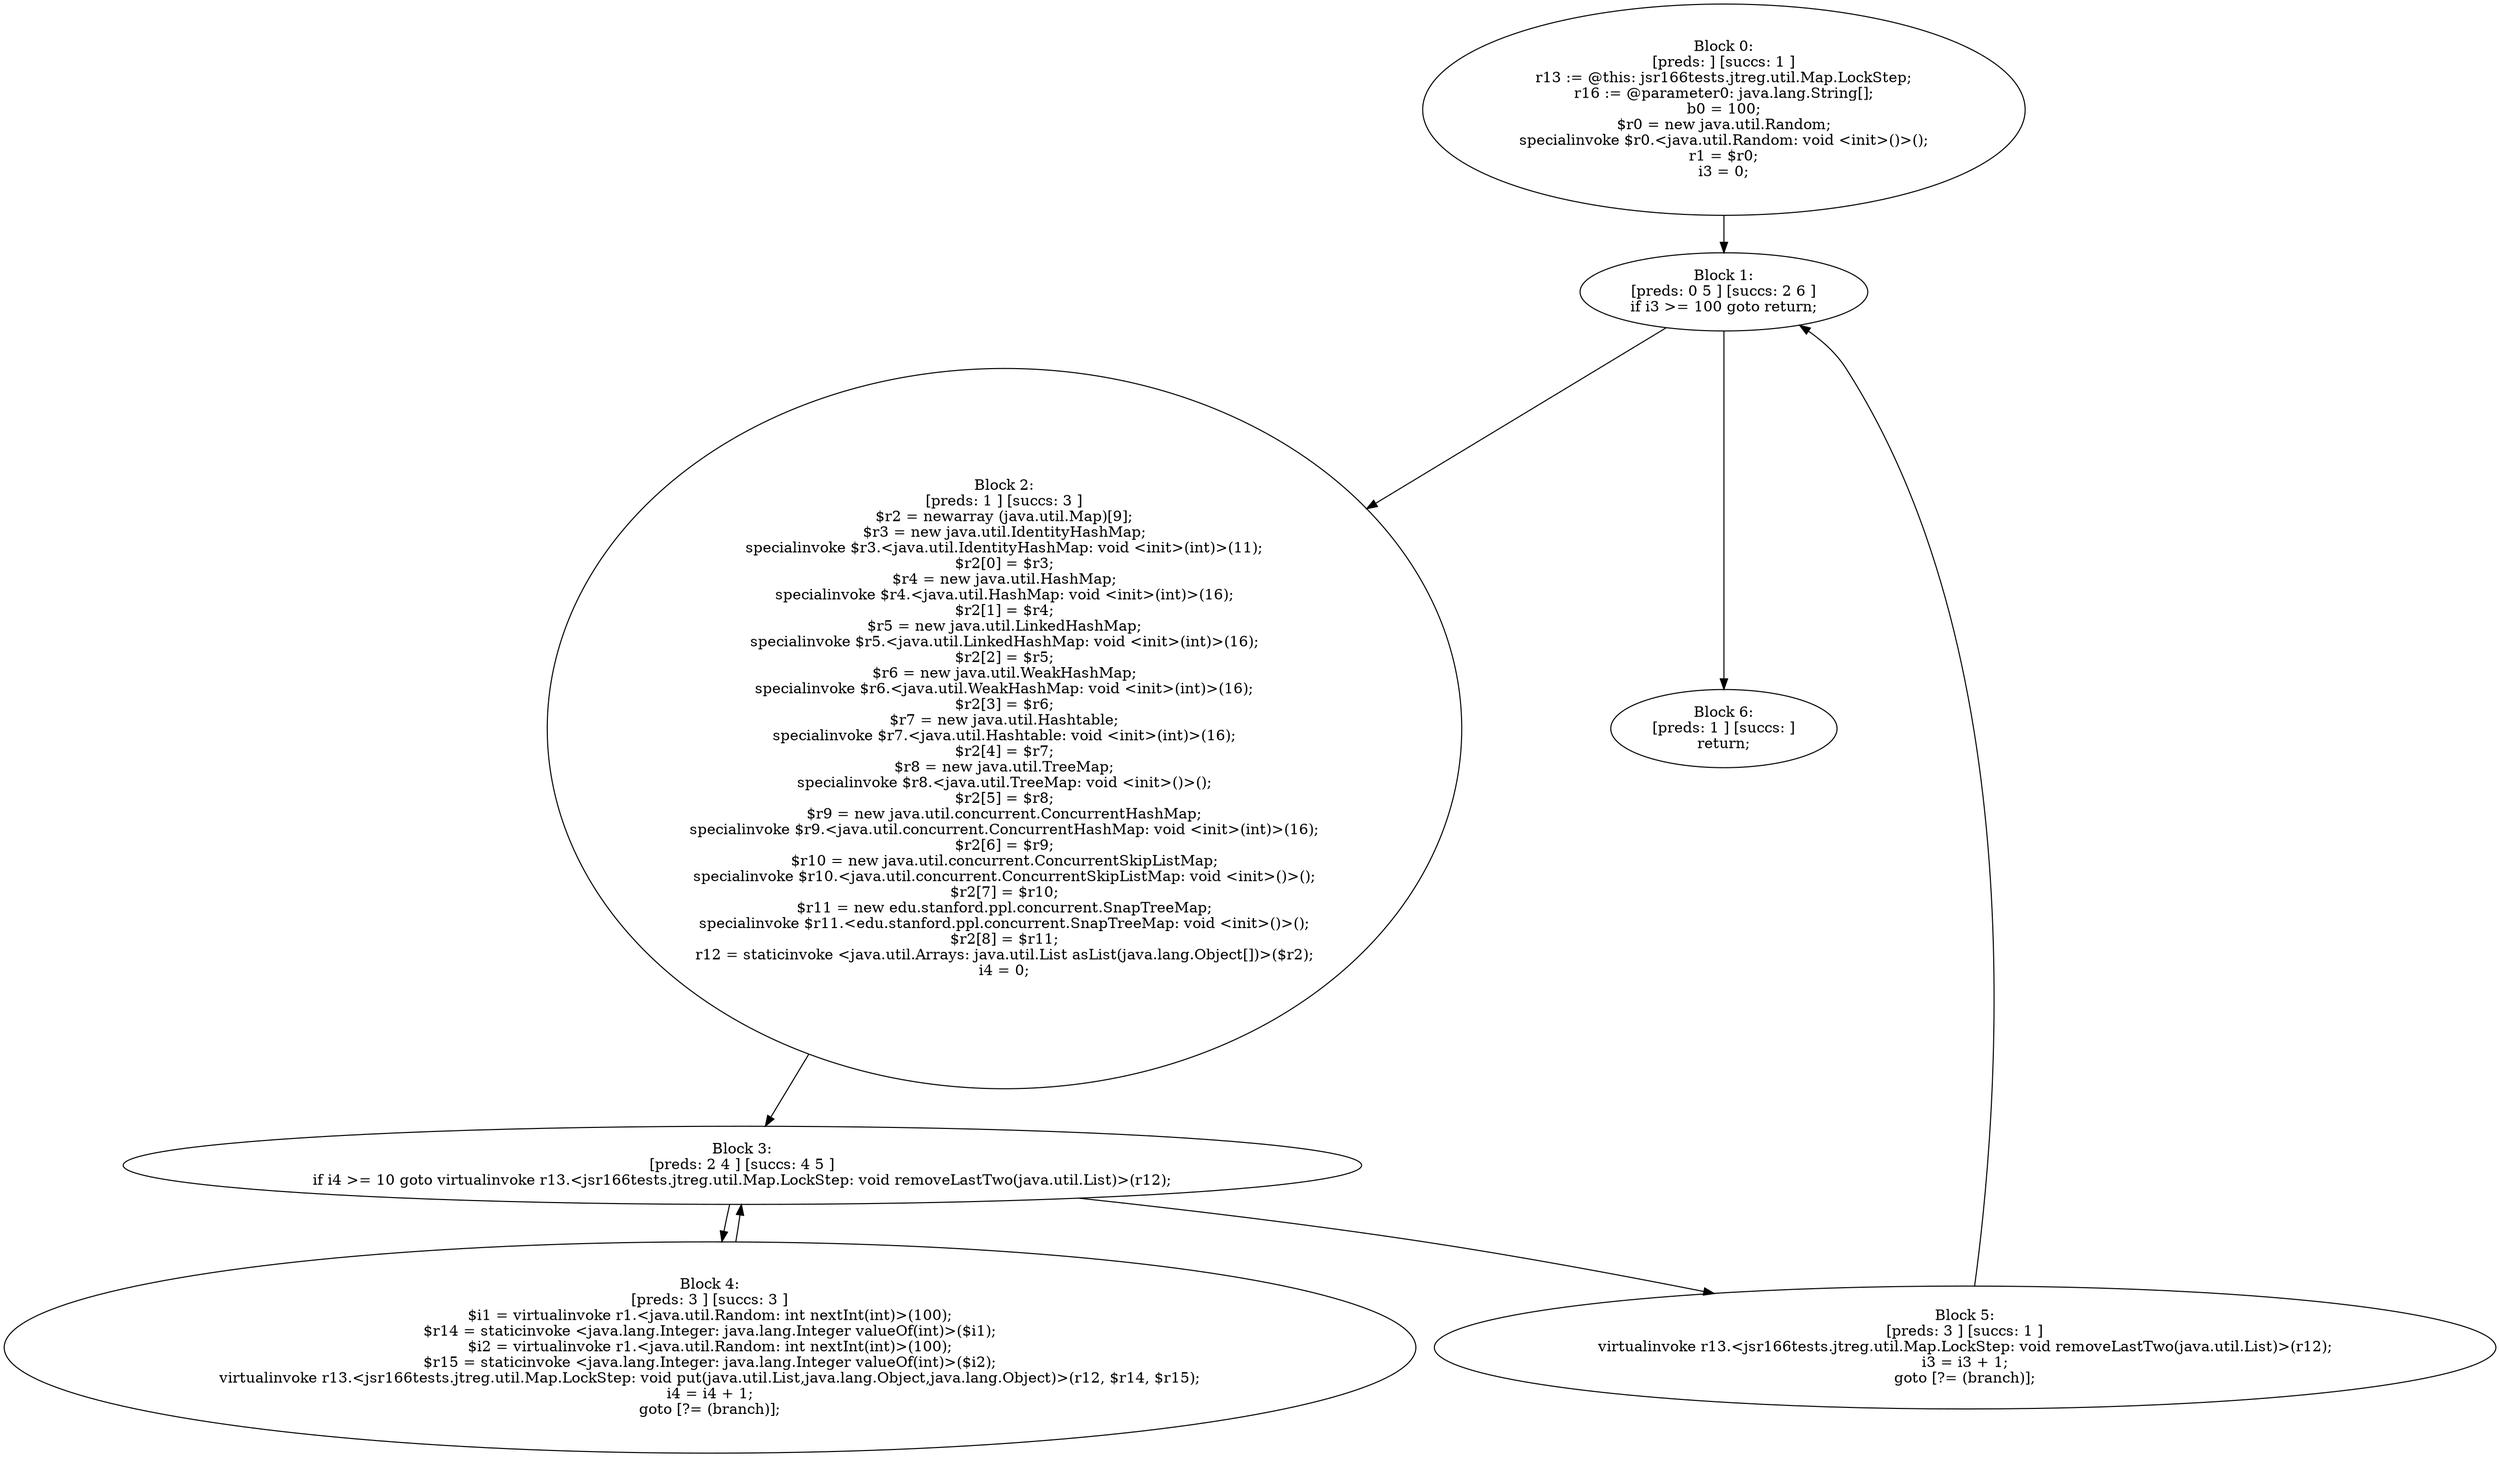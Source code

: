 digraph "unitGraph" {
    "Block 0:
[preds: ] [succs: 1 ]
r13 := @this: jsr166tests.jtreg.util.Map.LockStep;
r16 := @parameter0: java.lang.String[];
b0 = 100;
$r0 = new java.util.Random;
specialinvoke $r0.<java.util.Random: void <init>()>();
r1 = $r0;
i3 = 0;
"
    "Block 1:
[preds: 0 5 ] [succs: 2 6 ]
if i3 >= 100 goto return;
"
    "Block 2:
[preds: 1 ] [succs: 3 ]
$r2 = newarray (java.util.Map)[9];
$r3 = new java.util.IdentityHashMap;
specialinvoke $r3.<java.util.IdentityHashMap: void <init>(int)>(11);
$r2[0] = $r3;
$r4 = new java.util.HashMap;
specialinvoke $r4.<java.util.HashMap: void <init>(int)>(16);
$r2[1] = $r4;
$r5 = new java.util.LinkedHashMap;
specialinvoke $r5.<java.util.LinkedHashMap: void <init>(int)>(16);
$r2[2] = $r5;
$r6 = new java.util.WeakHashMap;
specialinvoke $r6.<java.util.WeakHashMap: void <init>(int)>(16);
$r2[3] = $r6;
$r7 = new java.util.Hashtable;
specialinvoke $r7.<java.util.Hashtable: void <init>(int)>(16);
$r2[4] = $r7;
$r8 = new java.util.TreeMap;
specialinvoke $r8.<java.util.TreeMap: void <init>()>();
$r2[5] = $r8;
$r9 = new java.util.concurrent.ConcurrentHashMap;
specialinvoke $r9.<java.util.concurrent.ConcurrentHashMap: void <init>(int)>(16);
$r2[6] = $r9;
$r10 = new java.util.concurrent.ConcurrentSkipListMap;
specialinvoke $r10.<java.util.concurrent.ConcurrentSkipListMap: void <init>()>();
$r2[7] = $r10;
$r11 = new edu.stanford.ppl.concurrent.SnapTreeMap;
specialinvoke $r11.<edu.stanford.ppl.concurrent.SnapTreeMap: void <init>()>();
$r2[8] = $r11;
r12 = staticinvoke <java.util.Arrays: java.util.List asList(java.lang.Object[])>($r2);
i4 = 0;
"
    "Block 3:
[preds: 2 4 ] [succs: 4 5 ]
if i4 >= 10 goto virtualinvoke r13.<jsr166tests.jtreg.util.Map.LockStep: void removeLastTwo(java.util.List)>(r12);
"
    "Block 4:
[preds: 3 ] [succs: 3 ]
$i1 = virtualinvoke r1.<java.util.Random: int nextInt(int)>(100);
$r14 = staticinvoke <java.lang.Integer: java.lang.Integer valueOf(int)>($i1);
$i2 = virtualinvoke r1.<java.util.Random: int nextInt(int)>(100);
$r15 = staticinvoke <java.lang.Integer: java.lang.Integer valueOf(int)>($i2);
virtualinvoke r13.<jsr166tests.jtreg.util.Map.LockStep: void put(java.util.List,java.lang.Object,java.lang.Object)>(r12, $r14, $r15);
i4 = i4 + 1;
goto [?= (branch)];
"
    "Block 5:
[preds: 3 ] [succs: 1 ]
virtualinvoke r13.<jsr166tests.jtreg.util.Map.LockStep: void removeLastTwo(java.util.List)>(r12);
i3 = i3 + 1;
goto [?= (branch)];
"
    "Block 6:
[preds: 1 ] [succs: ]
return;
"
    "Block 0:
[preds: ] [succs: 1 ]
r13 := @this: jsr166tests.jtreg.util.Map.LockStep;
r16 := @parameter0: java.lang.String[];
b0 = 100;
$r0 = new java.util.Random;
specialinvoke $r0.<java.util.Random: void <init>()>();
r1 = $r0;
i3 = 0;
"->"Block 1:
[preds: 0 5 ] [succs: 2 6 ]
if i3 >= 100 goto return;
";
    "Block 1:
[preds: 0 5 ] [succs: 2 6 ]
if i3 >= 100 goto return;
"->"Block 2:
[preds: 1 ] [succs: 3 ]
$r2 = newarray (java.util.Map)[9];
$r3 = new java.util.IdentityHashMap;
specialinvoke $r3.<java.util.IdentityHashMap: void <init>(int)>(11);
$r2[0] = $r3;
$r4 = new java.util.HashMap;
specialinvoke $r4.<java.util.HashMap: void <init>(int)>(16);
$r2[1] = $r4;
$r5 = new java.util.LinkedHashMap;
specialinvoke $r5.<java.util.LinkedHashMap: void <init>(int)>(16);
$r2[2] = $r5;
$r6 = new java.util.WeakHashMap;
specialinvoke $r6.<java.util.WeakHashMap: void <init>(int)>(16);
$r2[3] = $r6;
$r7 = new java.util.Hashtable;
specialinvoke $r7.<java.util.Hashtable: void <init>(int)>(16);
$r2[4] = $r7;
$r8 = new java.util.TreeMap;
specialinvoke $r8.<java.util.TreeMap: void <init>()>();
$r2[5] = $r8;
$r9 = new java.util.concurrent.ConcurrentHashMap;
specialinvoke $r9.<java.util.concurrent.ConcurrentHashMap: void <init>(int)>(16);
$r2[6] = $r9;
$r10 = new java.util.concurrent.ConcurrentSkipListMap;
specialinvoke $r10.<java.util.concurrent.ConcurrentSkipListMap: void <init>()>();
$r2[7] = $r10;
$r11 = new edu.stanford.ppl.concurrent.SnapTreeMap;
specialinvoke $r11.<edu.stanford.ppl.concurrent.SnapTreeMap: void <init>()>();
$r2[8] = $r11;
r12 = staticinvoke <java.util.Arrays: java.util.List asList(java.lang.Object[])>($r2);
i4 = 0;
";
    "Block 1:
[preds: 0 5 ] [succs: 2 6 ]
if i3 >= 100 goto return;
"->"Block 6:
[preds: 1 ] [succs: ]
return;
";
    "Block 2:
[preds: 1 ] [succs: 3 ]
$r2 = newarray (java.util.Map)[9];
$r3 = new java.util.IdentityHashMap;
specialinvoke $r3.<java.util.IdentityHashMap: void <init>(int)>(11);
$r2[0] = $r3;
$r4 = new java.util.HashMap;
specialinvoke $r4.<java.util.HashMap: void <init>(int)>(16);
$r2[1] = $r4;
$r5 = new java.util.LinkedHashMap;
specialinvoke $r5.<java.util.LinkedHashMap: void <init>(int)>(16);
$r2[2] = $r5;
$r6 = new java.util.WeakHashMap;
specialinvoke $r6.<java.util.WeakHashMap: void <init>(int)>(16);
$r2[3] = $r6;
$r7 = new java.util.Hashtable;
specialinvoke $r7.<java.util.Hashtable: void <init>(int)>(16);
$r2[4] = $r7;
$r8 = new java.util.TreeMap;
specialinvoke $r8.<java.util.TreeMap: void <init>()>();
$r2[5] = $r8;
$r9 = new java.util.concurrent.ConcurrentHashMap;
specialinvoke $r9.<java.util.concurrent.ConcurrentHashMap: void <init>(int)>(16);
$r2[6] = $r9;
$r10 = new java.util.concurrent.ConcurrentSkipListMap;
specialinvoke $r10.<java.util.concurrent.ConcurrentSkipListMap: void <init>()>();
$r2[7] = $r10;
$r11 = new edu.stanford.ppl.concurrent.SnapTreeMap;
specialinvoke $r11.<edu.stanford.ppl.concurrent.SnapTreeMap: void <init>()>();
$r2[8] = $r11;
r12 = staticinvoke <java.util.Arrays: java.util.List asList(java.lang.Object[])>($r2);
i4 = 0;
"->"Block 3:
[preds: 2 4 ] [succs: 4 5 ]
if i4 >= 10 goto virtualinvoke r13.<jsr166tests.jtreg.util.Map.LockStep: void removeLastTwo(java.util.List)>(r12);
";
    "Block 3:
[preds: 2 4 ] [succs: 4 5 ]
if i4 >= 10 goto virtualinvoke r13.<jsr166tests.jtreg.util.Map.LockStep: void removeLastTwo(java.util.List)>(r12);
"->"Block 4:
[preds: 3 ] [succs: 3 ]
$i1 = virtualinvoke r1.<java.util.Random: int nextInt(int)>(100);
$r14 = staticinvoke <java.lang.Integer: java.lang.Integer valueOf(int)>($i1);
$i2 = virtualinvoke r1.<java.util.Random: int nextInt(int)>(100);
$r15 = staticinvoke <java.lang.Integer: java.lang.Integer valueOf(int)>($i2);
virtualinvoke r13.<jsr166tests.jtreg.util.Map.LockStep: void put(java.util.List,java.lang.Object,java.lang.Object)>(r12, $r14, $r15);
i4 = i4 + 1;
goto [?= (branch)];
";
    "Block 3:
[preds: 2 4 ] [succs: 4 5 ]
if i4 >= 10 goto virtualinvoke r13.<jsr166tests.jtreg.util.Map.LockStep: void removeLastTwo(java.util.List)>(r12);
"->"Block 5:
[preds: 3 ] [succs: 1 ]
virtualinvoke r13.<jsr166tests.jtreg.util.Map.LockStep: void removeLastTwo(java.util.List)>(r12);
i3 = i3 + 1;
goto [?= (branch)];
";
    "Block 4:
[preds: 3 ] [succs: 3 ]
$i1 = virtualinvoke r1.<java.util.Random: int nextInt(int)>(100);
$r14 = staticinvoke <java.lang.Integer: java.lang.Integer valueOf(int)>($i1);
$i2 = virtualinvoke r1.<java.util.Random: int nextInt(int)>(100);
$r15 = staticinvoke <java.lang.Integer: java.lang.Integer valueOf(int)>($i2);
virtualinvoke r13.<jsr166tests.jtreg.util.Map.LockStep: void put(java.util.List,java.lang.Object,java.lang.Object)>(r12, $r14, $r15);
i4 = i4 + 1;
goto [?= (branch)];
"->"Block 3:
[preds: 2 4 ] [succs: 4 5 ]
if i4 >= 10 goto virtualinvoke r13.<jsr166tests.jtreg.util.Map.LockStep: void removeLastTwo(java.util.List)>(r12);
";
    "Block 5:
[preds: 3 ] [succs: 1 ]
virtualinvoke r13.<jsr166tests.jtreg.util.Map.LockStep: void removeLastTwo(java.util.List)>(r12);
i3 = i3 + 1;
goto [?= (branch)];
"->"Block 1:
[preds: 0 5 ] [succs: 2 6 ]
if i3 >= 100 goto return;
";
}
